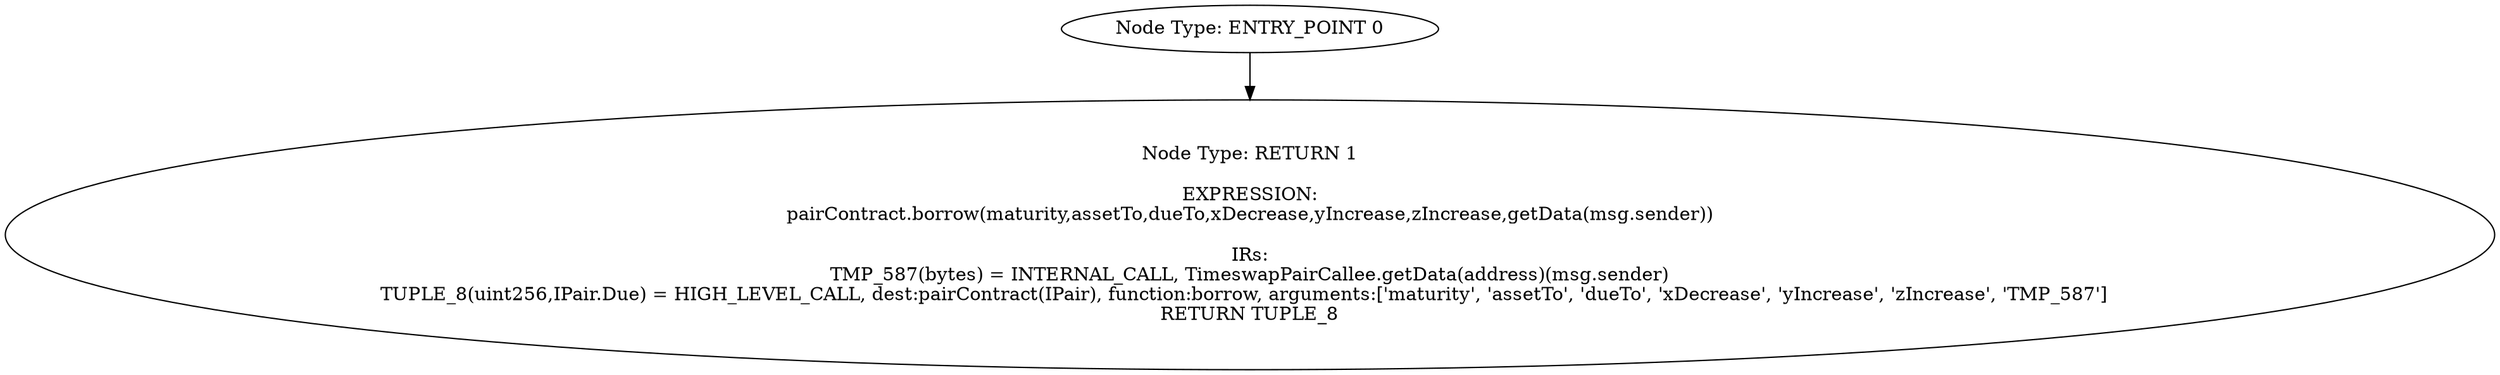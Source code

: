 digraph{
0[label="Node Type: ENTRY_POINT 0
"];
0->1;
1[label="Node Type: RETURN 1

EXPRESSION:
pairContract.borrow(maturity,assetTo,dueTo,xDecrease,yIncrease,zIncrease,getData(msg.sender))

IRs:
TMP_587(bytes) = INTERNAL_CALL, TimeswapPairCallee.getData(address)(msg.sender)
TUPLE_8(uint256,IPair.Due) = HIGH_LEVEL_CALL, dest:pairContract(IPair), function:borrow, arguments:['maturity', 'assetTo', 'dueTo', 'xDecrease', 'yIncrease', 'zIncrease', 'TMP_587']  
RETURN TUPLE_8"];
}
